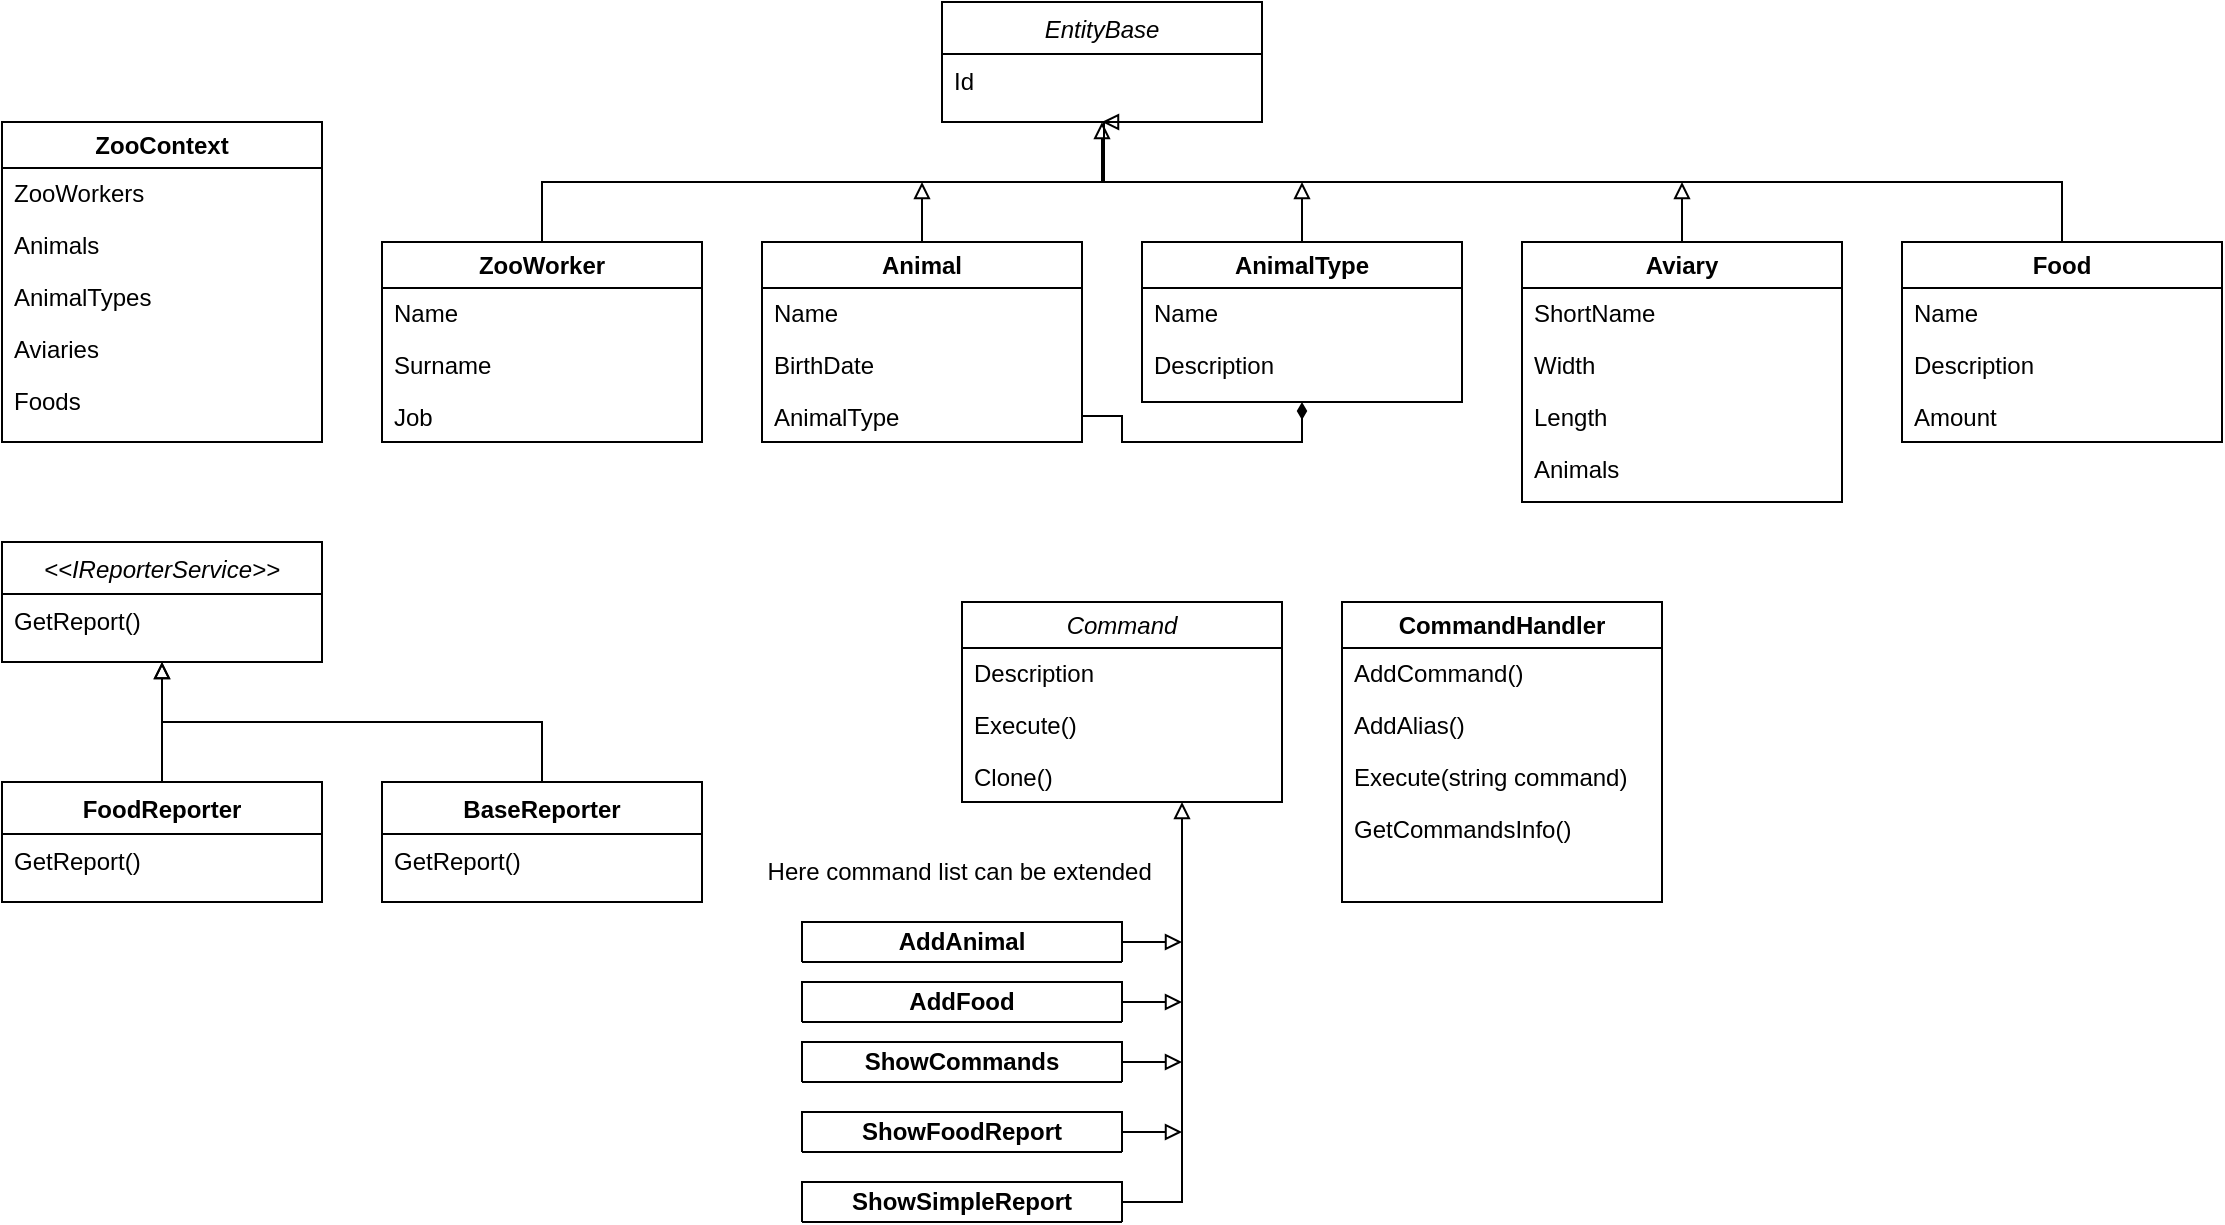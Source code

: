 <mxfile version="23.1.7" type="device">
  <diagram id="C5RBs43oDa-KdzZeNtuy" name="Page-1">
    <mxGraphModel dx="2137" dy="706" grid="1" gridSize="10" guides="1" tooltips="1" connect="1" arrows="1" fold="1" page="1" pageScale="1" pageWidth="827" pageHeight="1169" math="0" shadow="0">
      <root>
        <mxCell id="WIyWlLk6GJQsqaUBKTNV-0" />
        <mxCell id="WIyWlLk6GJQsqaUBKTNV-1" parent="WIyWlLk6GJQsqaUBKTNV-0" />
        <mxCell id="zkfFHV4jXpPFQw0GAbJ--0" value="EntityBase" style="swimlane;fontStyle=2;align=center;verticalAlign=top;childLayout=stackLayout;horizontal=1;startSize=26;horizontalStack=0;resizeParent=1;resizeLast=0;collapsible=1;marginBottom=0;rounded=0;shadow=0;strokeWidth=1;" parent="WIyWlLk6GJQsqaUBKTNV-1" vertex="1">
          <mxGeometry x="170" y="10" width="160" height="60" as="geometry">
            <mxRectangle x="230" y="140" width="160" height="26" as="alternateBounds" />
          </mxGeometry>
        </mxCell>
        <mxCell id="zkfFHV4jXpPFQw0GAbJ--1" value="Id" style="text;align=left;verticalAlign=top;spacingLeft=4;spacingRight=4;overflow=hidden;rotatable=0;points=[[0,0.5],[1,0.5]];portConstraint=eastwest;" parent="zkfFHV4jXpPFQw0GAbJ--0" vertex="1">
          <mxGeometry y="26" width="160" height="26" as="geometry" />
        </mxCell>
        <mxCell id="yreaKwXABZoCBgPZu0pR-26" style="edgeStyle=orthogonalEdgeStyle;rounded=0;orthogonalLoop=1;jettySize=auto;html=1;endArrow=block;endFill=0;" edge="1" parent="WIyWlLk6GJQsqaUBKTNV-1" source="yreaKwXABZoCBgPZu0pR-0">
          <mxGeometry relative="1" as="geometry">
            <mxPoint x="160" y="100" as="targetPoint" />
          </mxGeometry>
        </mxCell>
        <mxCell id="yreaKwXABZoCBgPZu0pR-0" value="Animal" style="swimlane;whiteSpace=wrap;html=1;" vertex="1" parent="WIyWlLk6GJQsqaUBKTNV-1">
          <mxGeometry x="80" y="130" width="160" height="100" as="geometry" />
        </mxCell>
        <mxCell id="yreaKwXABZoCBgPZu0pR-2" value="Name&#xa;" style="text;align=left;verticalAlign=top;spacingLeft=4;spacingRight=4;overflow=hidden;rotatable=0;points=[[0,0.5],[1,0.5]];portConstraint=eastwest;" vertex="1" parent="yreaKwXABZoCBgPZu0pR-0">
          <mxGeometry y="22" width="160" height="26" as="geometry" />
        </mxCell>
        <mxCell id="yreaKwXABZoCBgPZu0pR-3" value="BirthDate" style="text;align=left;verticalAlign=top;spacingLeft=4;spacingRight=4;overflow=hidden;rotatable=0;points=[[0,0.5],[1,0.5]];portConstraint=eastwest;" vertex="1" parent="yreaKwXABZoCBgPZu0pR-0">
          <mxGeometry y="48" width="160" height="26" as="geometry" />
        </mxCell>
        <mxCell id="yreaKwXABZoCBgPZu0pR-23" value="AnimalType" style="text;align=left;verticalAlign=top;spacingLeft=4;spacingRight=4;overflow=hidden;rotatable=0;points=[[0,0.5],[1,0.5]];portConstraint=eastwest;" vertex="1" parent="yreaKwXABZoCBgPZu0pR-0">
          <mxGeometry y="74" width="160" height="26" as="geometry" />
        </mxCell>
        <mxCell id="yreaKwXABZoCBgPZu0pR-27" style="edgeStyle=orthogonalEdgeStyle;rounded=0;orthogonalLoop=1;jettySize=auto;html=1;endArrow=block;endFill=0;" edge="1" parent="WIyWlLk6GJQsqaUBKTNV-1" source="yreaKwXABZoCBgPZu0pR-5">
          <mxGeometry relative="1" as="geometry">
            <mxPoint x="350" y="100" as="targetPoint" />
          </mxGeometry>
        </mxCell>
        <mxCell id="yreaKwXABZoCBgPZu0pR-5" value="AnimalType" style="swimlane;whiteSpace=wrap;html=1;" vertex="1" parent="WIyWlLk6GJQsqaUBKTNV-1">
          <mxGeometry x="270" y="130" width="160" height="80" as="geometry" />
        </mxCell>
        <mxCell id="yreaKwXABZoCBgPZu0pR-6" value="Name&#xa;" style="text;align=left;verticalAlign=top;spacingLeft=4;spacingRight=4;overflow=hidden;rotatable=0;points=[[0,0.5],[1,0.5]];portConstraint=eastwest;" vertex="1" parent="yreaKwXABZoCBgPZu0pR-5">
          <mxGeometry y="22" width="160" height="26" as="geometry" />
        </mxCell>
        <mxCell id="yreaKwXABZoCBgPZu0pR-7" value="Description" style="text;align=left;verticalAlign=top;spacingLeft=4;spacingRight=4;overflow=hidden;rotatable=0;points=[[0,0.5],[1,0.5]];portConstraint=eastwest;" vertex="1" parent="yreaKwXABZoCBgPZu0pR-5">
          <mxGeometry y="48" width="160" height="26" as="geometry" />
        </mxCell>
        <mxCell id="yreaKwXABZoCBgPZu0pR-29" style="edgeStyle=orthogonalEdgeStyle;rounded=0;orthogonalLoop=1;jettySize=auto;html=1;endArrow=block;endFill=0;" edge="1" parent="WIyWlLk6GJQsqaUBKTNV-1" source="yreaKwXABZoCBgPZu0pR-9">
          <mxGeometry relative="1" as="geometry">
            <mxPoint x="540" y="100" as="targetPoint" />
          </mxGeometry>
        </mxCell>
        <mxCell id="yreaKwXABZoCBgPZu0pR-9" value="Aviary" style="swimlane;whiteSpace=wrap;html=1;" vertex="1" parent="WIyWlLk6GJQsqaUBKTNV-1">
          <mxGeometry x="460" y="130" width="160" height="130" as="geometry" />
        </mxCell>
        <mxCell id="yreaKwXABZoCBgPZu0pR-10" value="ShortName" style="text;align=left;verticalAlign=top;spacingLeft=4;spacingRight=4;overflow=hidden;rotatable=0;points=[[0,0.5],[1,0.5]];portConstraint=eastwest;" vertex="1" parent="yreaKwXABZoCBgPZu0pR-9">
          <mxGeometry y="22" width="160" height="26" as="geometry" />
        </mxCell>
        <mxCell id="yreaKwXABZoCBgPZu0pR-11" value="Width" style="text;align=left;verticalAlign=top;spacingLeft=4;spacingRight=4;overflow=hidden;rotatable=0;points=[[0,0.5],[1,0.5]];portConstraint=eastwest;" vertex="1" parent="yreaKwXABZoCBgPZu0pR-9">
          <mxGeometry y="48" width="160" height="26" as="geometry" />
        </mxCell>
        <mxCell id="yreaKwXABZoCBgPZu0pR-12" value="Length" style="text;align=left;verticalAlign=top;spacingLeft=4;spacingRight=4;overflow=hidden;rotatable=0;points=[[0,0.5],[1,0.5]];portConstraint=eastwest;" vertex="1" parent="yreaKwXABZoCBgPZu0pR-9">
          <mxGeometry y="74" width="160" height="26" as="geometry" />
        </mxCell>
        <mxCell id="yreaKwXABZoCBgPZu0pR-13" value="Animals" style="text;align=left;verticalAlign=top;spacingLeft=4;spacingRight=4;overflow=hidden;rotatable=0;points=[[0,0.5],[1,0.5]];portConstraint=eastwest;" vertex="1" parent="yreaKwXABZoCBgPZu0pR-9">
          <mxGeometry y="100" width="160" height="26" as="geometry" />
        </mxCell>
        <mxCell id="yreaKwXABZoCBgPZu0pR-30" style="edgeStyle=orthogonalEdgeStyle;rounded=0;orthogonalLoop=1;jettySize=auto;html=1;endArrow=block;endFill=0;" edge="1" parent="WIyWlLk6GJQsqaUBKTNV-1" source="yreaKwXABZoCBgPZu0pR-14">
          <mxGeometry relative="1" as="geometry">
            <mxPoint x="250" y="70" as="targetPoint" />
            <Array as="points">
              <mxPoint x="730" y="100" />
              <mxPoint x="251" y="100" />
            </Array>
          </mxGeometry>
        </mxCell>
        <mxCell id="yreaKwXABZoCBgPZu0pR-14" value="Food" style="swimlane;whiteSpace=wrap;html=1;" vertex="1" parent="WIyWlLk6GJQsqaUBKTNV-1">
          <mxGeometry x="650" y="130" width="160" height="100" as="geometry" />
        </mxCell>
        <mxCell id="yreaKwXABZoCBgPZu0pR-15" value="Name" style="text;align=left;verticalAlign=top;spacingLeft=4;spacingRight=4;overflow=hidden;rotatable=0;points=[[0,0.5],[1,0.5]];portConstraint=eastwest;" vertex="1" parent="yreaKwXABZoCBgPZu0pR-14">
          <mxGeometry y="22" width="160" height="26" as="geometry" />
        </mxCell>
        <mxCell id="yreaKwXABZoCBgPZu0pR-16" value="Description" style="text;align=left;verticalAlign=top;spacingLeft=4;spacingRight=4;overflow=hidden;rotatable=0;points=[[0,0.5],[1,0.5]];portConstraint=eastwest;" vertex="1" parent="yreaKwXABZoCBgPZu0pR-14">
          <mxGeometry y="48" width="160" height="26" as="geometry" />
        </mxCell>
        <mxCell id="yreaKwXABZoCBgPZu0pR-17" value="Amount" style="text;align=left;verticalAlign=top;spacingLeft=4;spacingRight=4;overflow=hidden;rotatable=0;points=[[0,0.5],[1,0.5]];portConstraint=eastwest;" vertex="1" parent="yreaKwXABZoCBgPZu0pR-14">
          <mxGeometry y="74" width="160" height="26" as="geometry" />
        </mxCell>
        <mxCell id="yreaKwXABZoCBgPZu0pR-19" value="ZooWorker" style="swimlane;whiteSpace=wrap;html=1;" vertex="1" parent="WIyWlLk6GJQsqaUBKTNV-1">
          <mxGeometry x="-110" y="130" width="160" height="100" as="geometry" />
        </mxCell>
        <mxCell id="yreaKwXABZoCBgPZu0pR-20" value="Name" style="text;align=left;verticalAlign=top;spacingLeft=4;spacingRight=4;overflow=hidden;rotatable=0;points=[[0,0.5],[1,0.5]];portConstraint=eastwest;" vertex="1" parent="yreaKwXABZoCBgPZu0pR-19">
          <mxGeometry y="22" width="160" height="26" as="geometry" />
        </mxCell>
        <mxCell id="yreaKwXABZoCBgPZu0pR-21" value="Surname" style="text;align=left;verticalAlign=top;spacingLeft=4;spacingRight=4;overflow=hidden;rotatable=0;points=[[0,0.5],[1,0.5]];portConstraint=eastwest;" vertex="1" parent="yreaKwXABZoCBgPZu0pR-19">
          <mxGeometry y="48" width="160" height="26" as="geometry" />
        </mxCell>
        <mxCell id="yreaKwXABZoCBgPZu0pR-22" value="Job" style="text;align=left;verticalAlign=top;spacingLeft=4;spacingRight=4;overflow=hidden;rotatable=0;points=[[0,0.5],[1,0.5]];portConstraint=eastwest;" vertex="1" parent="yreaKwXABZoCBgPZu0pR-19">
          <mxGeometry y="74" width="160" height="26" as="geometry" />
        </mxCell>
        <mxCell id="yreaKwXABZoCBgPZu0pR-24" value="" style="endArrow=block;html=1;rounded=0;entryX=0.5;entryY=1;entryDx=0;entryDy=0;exitX=0.5;exitY=0;exitDx=0;exitDy=0;endFill=0;" edge="1" parent="WIyWlLk6GJQsqaUBKTNV-1" source="yreaKwXABZoCBgPZu0pR-19" target="zkfFHV4jXpPFQw0GAbJ--0">
          <mxGeometry width="50" height="50" relative="1" as="geometry">
            <mxPoint y="180" as="sourcePoint" />
            <mxPoint x="50" y="130" as="targetPoint" />
            <Array as="points">
              <mxPoint x="-30" y="100" />
              <mxPoint x="250" y="100" />
            </Array>
          </mxGeometry>
        </mxCell>
        <mxCell id="yreaKwXABZoCBgPZu0pR-31" value="ZooContext" style="swimlane;whiteSpace=wrap;html=1;" vertex="1" parent="WIyWlLk6GJQsqaUBKTNV-1">
          <mxGeometry x="-300" y="70" width="160" height="160" as="geometry" />
        </mxCell>
        <mxCell id="yreaKwXABZoCBgPZu0pR-32" value="ZooWorkers" style="text;align=left;verticalAlign=top;spacingLeft=4;spacingRight=4;overflow=hidden;rotatable=0;points=[[0,0.5],[1,0.5]];portConstraint=eastwest;" vertex="1" parent="yreaKwXABZoCBgPZu0pR-31">
          <mxGeometry y="22" width="160" height="26" as="geometry" />
        </mxCell>
        <mxCell id="yreaKwXABZoCBgPZu0pR-33" value="Animals" style="text;align=left;verticalAlign=top;spacingLeft=4;spacingRight=4;overflow=hidden;rotatable=0;points=[[0,0.5],[1,0.5]];portConstraint=eastwest;" vertex="1" parent="yreaKwXABZoCBgPZu0pR-31">
          <mxGeometry y="48" width="160" height="26" as="geometry" />
        </mxCell>
        <mxCell id="yreaKwXABZoCBgPZu0pR-34" value="AnimalTypes" style="text;align=left;verticalAlign=top;spacingLeft=4;spacingRight=4;overflow=hidden;rotatable=0;points=[[0,0.5],[1,0.5]];portConstraint=eastwest;" vertex="1" parent="yreaKwXABZoCBgPZu0pR-31">
          <mxGeometry y="74" width="160" height="26" as="geometry" />
        </mxCell>
        <mxCell id="yreaKwXABZoCBgPZu0pR-35" value="Aviaries" style="text;align=left;verticalAlign=top;spacingLeft=4;spacingRight=4;overflow=hidden;rotatable=0;points=[[0,0.5],[1,0.5]];portConstraint=eastwest;" vertex="1" parent="yreaKwXABZoCBgPZu0pR-31">
          <mxGeometry y="100" width="160" height="26" as="geometry" />
        </mxCell>
        <mxCell id="yreaKwXABZoCBgPZu0pR-36" value="Foods" style="text;align=left;verticalAlign=top;spacingLeft=4;spacingRight=4;overflow=hidden;rotatable=0;points=[[0,0.5],[1,0.5]];portConstraint=eastwest;" vertex="1" parent="yreaKwXABZoCBgPZu0pR-31">
          <mxGeometry y="126" width="160" height="26" as="geometry" />
        </mxCell>
        <mxCell id="yreaKwXABZoCBgPZu0pR-37" value="&lt;&lt;IReporterService&gt;&gt;" style="swimlane;fontStyle=2;align=center;verticalAlign=top;childLayout=stackLayout;horizontal=1;startSize=26;horizontalStack=0;resizeParent=1;resizeLast=0;collapsible=1;marginBottom=0;rounded=0;shadow=0;strokeWidth=1;" vertex="1" parent="WIyWlLk6GJQsqaUBKTNV-1">
          <mxGeometry x="-300" y="280" width="160" height="60" as="geometry">
            <mxRectangle x="230" y="140" width="160" height="26" as="alternateBounds" />
          </mxGeometry>
        </mxCell>
        <mxCell id="yreaKwXABZoCBgPZu0pR-38" value="GetReport()" style="text;align=left;verticalAlign=top;spacingLeft=4;spacingRight=4;overflow=hidden;rotatable=0;points=[[0,0.5],[1,0.5]];portConstraint=eastwest;" vertex="1" parent="yreaKwXABZoCBgPZu0pR-37">
          <mxGeometry y="26" width="160" height="26" as="geometry" />
        </mxCell>
        <mxCell id="yreaKwXABZoCBgPZu0pR-43" style="edgeStyle=orthogonalEdgeStyle;rounded=0;orthogonalLoop=1;jettySize=auto;html=1;entryX=0.5;entryY=1;entryDx=0;entryDy=0;endArrow=block;endFill=0;" edge="1" parent="WIyWlLk6GJQsqaUBKTNV-1" source="yreaKwXABZoCBgPZu0pR-39" target="yreaKwXABZoCBgPZu0pR-37">
          <mxGeometry relative="1" as="geometry" />
        </mxCell>
        <mxCell id="yreaKwXABZoCBgPZu0pR-39" value="FoodReporter" style="swimlane;fontStyle=1;align=center;verticalAlign=top;childLayout=stackLayout;horizontal=1;startSize=26;horizontalStack=0;resizeParent=1;resizeLast=0;collapsible=1;marginBottom=0;rounded=0;shadow=0;strokeWidth=1;" vertex="1" parent="WIyWlLk6GJQsqaUBKTNV-1">
          <mxGeometry x="-300" y="400" width="160" height="60" as="geometry">
            <mxRectangle x="230" y="140" width="160" height="26" as="alternateBounds" />
          </mxGeometry>
        </mxCell>
        <mxCell id="yreaKwXABZoCBgPZu0pR-40" value="GetReport()" style="text;align=left;verticalAlign=top;spacingLeft=4;spacingRight=4;overflow=hidden;rotatable=0;points=[[0,0.5],[1,0.5]];portConstraint=eastwest;" vertex="1" parent="yreaKwXABZoCBgPZu0pR-39">
          <mxGeometry y="26" width="160" height="26" as="geometry" />
        </mxCell>
        <mxCell id="yreaKwXABZoCBgPZu0pR-45" style="edgeStyle=orthogonalEdgeStyle;rounded=0;orthogonalLoop=1;jettySize=auto;html=1;entryX=0.5;entryY=1;entryDx=0;entryDy=0;endArrow=block;endFill=0;" edge="1" parent="WIyWlLk6GJQsqaUBKTNV-1" source="yreaKwXABZoCBgPZu0pR-41" target="yreaKwXABZoCBgPZu0pR-37">
          <mxGeometry relative="1" as="geometry">
            <Array as="points">
              <mxPoint x="-30" y="370" />
              <mxPoint x="-220" y="370" />
            </Array>
          </mxGeometry>
        </mxCell>
        <mxCell id="yreaKwXABZoCBgPZu0pR-41" value="BaseReporter" style="swimlane;fontStyle=1;align=center;verticalAlign=top;childLayout=stackLayout;horizontal=1;startSize=26;horizontalStack=0;resizeParent=1;resizeLast=0;collapsible=1;marginBottom=0;rounded=0;shadow=0;strokeWidth=1;" vertex="1" parent="WIyWlLk6GJQsqaUBKTNV-1">
          <mxGeometry x="-110" y="400" width="160" height="60" as="geometry">
            <mxRectangle x="230" y="140" width="160" height="26" as="alternateBounds" />
          </mxGeometry>
        </mxCell>
        <mxCell id="yreaKwXABZoCBgPZu0pR-42" value="GetReport()" style="text;align=left;verticalAlign=top;spacingLeft=4;spacingRight=4;overflow=hidden;rotatable=0;points=[[0,0.5],[1,0.5]];portConstraint=eastwest;" vertex="1" parent="yreaKwXABZoCBgPZu0pR-41">
          <mxGeometry y="26" width="160" height="26" as="geometry" />
        </mxCell>
        <mxCell id="yreaKwXABZoCBgPZu0pR-46" style="edgeStyle=orthogonalEdgeStyle;rounded=0;orthogonalLoop=1;jettySize=auto;html=1;entryX=0.5;entryY=1;entryDx=0;entryDy=0;endArrow=diamondThin;endFill=1;" edge="1" parent="WIyWlLk6GJQsqaUBKTNV-1" source="yreaKwXABZoCBgPZu0pR-23" target="yreaKwXABZoCBgPZu0pR-5">
          <mxGeometry relative="1" as="geometry" />
        </mxCell>
        <mxCell id="yreaKwXABZoCBgPZu0pR-47" value="&lt;i style=&quot;font-weight: normal;&quot;&gt;Command&lt;/i&gt;" style="swimlane;whiteSpace=wrap;html=1;" vertex="1" parent="WIyWlLk6GJQsqaUBKTNV-1">
          <mxGeometry x="180" y="310" width="160" height="100" as="geometry" />
        </mxCell>
        <mxCell id="yreaKwXABZoCBgPZu0pR-48" value="Description" style="text;align=left;verticalAlign=top;spacingLeft=4;spacingRight=4;overflow=hidden;rotatable=0;points=[[0,0.5],[1,0.5]];portConstraint=eastwest;" vertex="1" parent="yreaKwXABZoCBgPZu0pR-47">
          <mxGeometry y="22" width="160" height="26" as="geometry" />
        </mxCell>
        <mxCell id="yreaKwXABZoCBgPZu0pR-49" value="Execute()" style="text;align=left;verticalAlign=top;spacingLeft=4;spacingRight=4;overflow=hidden;rotatable=0;points=[[0,0.5],[1,0.5]];portConstraint=eastwest;" vertex="1" parent="yreaKwXABZoCBgPZu0pR-47">
          <mxGeometry y="48" width="160" height="26" as="geometry" />
        </mxCell>
        <mxCell id="yreaKwXABZoCBgPZu0pR-50" value="Clone()" style="text;align=left;verticalAlign=top;spacingLeft=4;spacingRight=4;overflow=hidden;rotatable=0;points=[[0,0.5],[1,0.5]];portConstraint=eastwest;" vertex="1" parent="yreaKwXABZoCBgPZu0pR-47">
          <mxGeometry y="74" width="160" height="26" as="geometry" />
        </mxCell>
        <mxCell id="yreaKwXABZoCBgPZu0pR-51" value="CommandHandler" style="swimlane;whiteSpace=wrap;html=1;" vertex="1" parent="WIyWlLk6GJQsqaUBKTNV-1">
          <mxGeometry x="370" y="310" width="160" height="150" as="geometry" />
        </mxCell>
        <mxCell id="yreaKwXABZoCBgPZu0pR-52" value="AddCommand()" style="text;align=left;verticalAlign=top;spacingLeft=4;spacingRight=4;overflow=hidden;rotatable=0;points=[[0,0.5],[1,0.5]];portConstraint=eastwest;" vertex="1" parent="yreaKwXABZoCBgPZu0pR-51">
          <mxGeometry y="22" width="160" height="26" as="geometry" />
        </mxCell>
        <mxCell id="yreaKwXABZoCBgPZu0pR-53" value="AddAlias()" style="text;align=left;verticalAlign=top;spacingLeft=4;spacingRight=4;overflow=hidden;rotatable=0;points=[[0,0.5],[1,0.5]];portConstraint=eastwest;" vertex="1" parent="yreaKwXABZoCBgPZu0pR-51">
          <mxGeometry y="48" width="160" height="26" as="geometry" />
        </mxCell>
        <mxCell id="yreaKwXABZoCBgPZu0pR-54" value="Execute(string command)" style="text;align=left;verticalAlign=top;spacingLeft=4;spacingRight=4;overflow=hidden;rotatable=0;points=[[0,0.5],[1,0.5]];portConstraint=eastwest;" vertex="1" parent="yreaKwXABZoCBgPZu0pR-51">
          <mxGeometry y="74" width="160" height="26" as="geometry" />
        </mxCell>
        <mxCell id="yreaKwXABZoCBgPZu0pR-55" value="GetCommandsInfo()" style="text;align=left;verticalAlign=top;spacingLeft=4;spacingRight=4;overflow=hidden;rotatable=0;points=[[0,0.5],[1,0.5]];portConstraint=eastwest;" vertex="1" parent="yreaKwXABZoCBgPZu0pR-51">
          <mxGeometry y="100" width="160" height="26" as="geometry" />
        </mxCell>
        <mxCell id="yreaKwXABZoCBgPZu0pR-70" style="edgeStyle=orthogonalEdgeStyle;rounded=0;orthogonalLoop=1;jettySize=auto;html=1;endArrow=block;endFill=0;" edge="1" parent="WIyWlLk6GJQsqaUBKTNV-1" source="yreaKwXABZoCBgPZu0pR-56">
          <mxGeometry relative="1" as="geometry">
            <mxPoint x="290" y="480" as="targetPoint" />
          </mxGeometry>
        </mxCell>
        <mxCell id="yreaKwXABZoCBgPZu0pR-56" value="AddAnimal" style="swimlane;whiteSpace=wrap;html=1;" vertex="1" parent="WIyWlLk6GJQsqaUBKTNV-1">
          <mxGeometry x="100" y="470" width="160" height="20" as="geometry" />
        </mxCell>
        <mxCell id="yreaKwXABZoCBgPZu0pR-69" style="edgeStyle=orthogonalEdgeStyle;rounded=0;orthogonalLoop=1;jettySize=auto;html=1;endArrow=block;endFill=0;" edge="1" parent="WIyWlLk6GJQsqaUBKTNV-1" source="yreaKwXABZoCBgPZu0pR-60">
          <mxGeometry relative="1" as="geometry">
            <mxPoint x="290" y="510" as="targetPoint" />
          </mxGeometry>
        </mxCell>
        <mxCell id="yreaKwXABZoCBgPZu0pR-60" value="AddFood" style="swimlane;whiteSpace=wrap;html=1;" vertex="1" parent="WIyWlLk6GJQsqaUBKTNV-1">
          <mxGeometry x="100" y="500" width="160" height="20" as="geometry" />
        </mxCell>
        <mxCell id="yreaKwXABZoCBgPZu0pR-67" style="edgeStyle=orthogonalEdgeStyle;rounded=0;orthogonalLoop=1;jettySize=auto;html=1;endArrow=block;endFill=0;" edge="1" parent="WIyWlLk6GJQsqaUBKTNV-1" source="yreaKwXABZoCBgPZu0pR-61">
          <mxGeometry relative="1" as="geometry">
            <mxPoint x="290" y="540" as="targetPoint" />
          </mxGeometry>
        </mxCell>
        <mxCell id="yreaKwXABZoCBgPZu0pR-61" value="ShowCommands" style="swimlane;whiteSpace=wrap;html=1;" vertex="1" parent="WIyWlLk6GJQsqaUBKTNV-1">
          <mxGeometry x="100" y="530" width="160" height="20" as="geometry" />
        </mxCell>
        <mxCell id="yreaKwXABZoCBgPZu0pR-66" style="edgeStyle=orthogonalEdgeStyle;rounded=0;orthogonalLoop=1;jettySize=auto;html=1;endArrow=block;endFill=0;" edge="1" parent="WIyWlLk6GJQsqaUBKTNV-1" source="yreaKwXABZoCBgPZu0pR-62">
          <mxGeometry relative="1" as="geometry">
            <mxPoint x="290" y="575" as="targetPoint" />
          </mxGeometry>
        </mxCell>
        <mxCell id="yreaKwXABZoCBgPZu0pR-62" value="ShowFoodReport" style="swimlane;whiteSpace=wrap;html=1;" vertex="1" parent="WIyWlLk6GJQsqaUBKTNV-1">
          <mxGeometry x="100" y="565" width="160" height="20" as="geometry" />
        </mxCell>
        <mxCell id="yreaKwXABZoCBgPZu0pR-65" style="edgeStyle=orthogonalEdgeStyle;rounded=0;orthogonalLoop=1;jettySize=auto;html=1;endArrow=block;endFill=0;" edge="1" parent="WIyWlLk6GJQsqaUBKTNV-1" source="yreaKwXABZoCBgPZu0pR-64">
          <mxGeometry relative="1" as="geometry">
            <mxPoint x="290" y="410" as="targetPoint" />
            <Array as="points">
              <mxPoint x="290" y="610" />
            </Array>
          </mxGeometry>
        </mxCell>
        <mxCell id="yreaKwXABZoCBgPZu0pR-64" value="ShowSimpleReport" style="swimlane;whiteSpace=wrap;html=1;" vertex="1" parent="WIyWlLk6GJQsqaUBKTNV-1">
          <mxGeometry x="100" y="600" width="160" height="20" as="geometry" />
        </mxCell>
        <mxCell id="yreaKwXABZoCBgPZu0pR-71" value="Here command list can be extended&amp;nbsp;" style="text;html=1;align=center;verticalAlign=middle;resizable=0;points=[];autosize=1;strokeColor=none;fillColor=none;" vertex="1" parent="WIyWlLk6GJQsqaUBKTNV-1">
          <mxGeometry x="70" y="430" width="220" height="30" as="geometry" />
        </mxCell>
      </root>
    </mxGraphModel>
  </diagram>
</mxfile>
